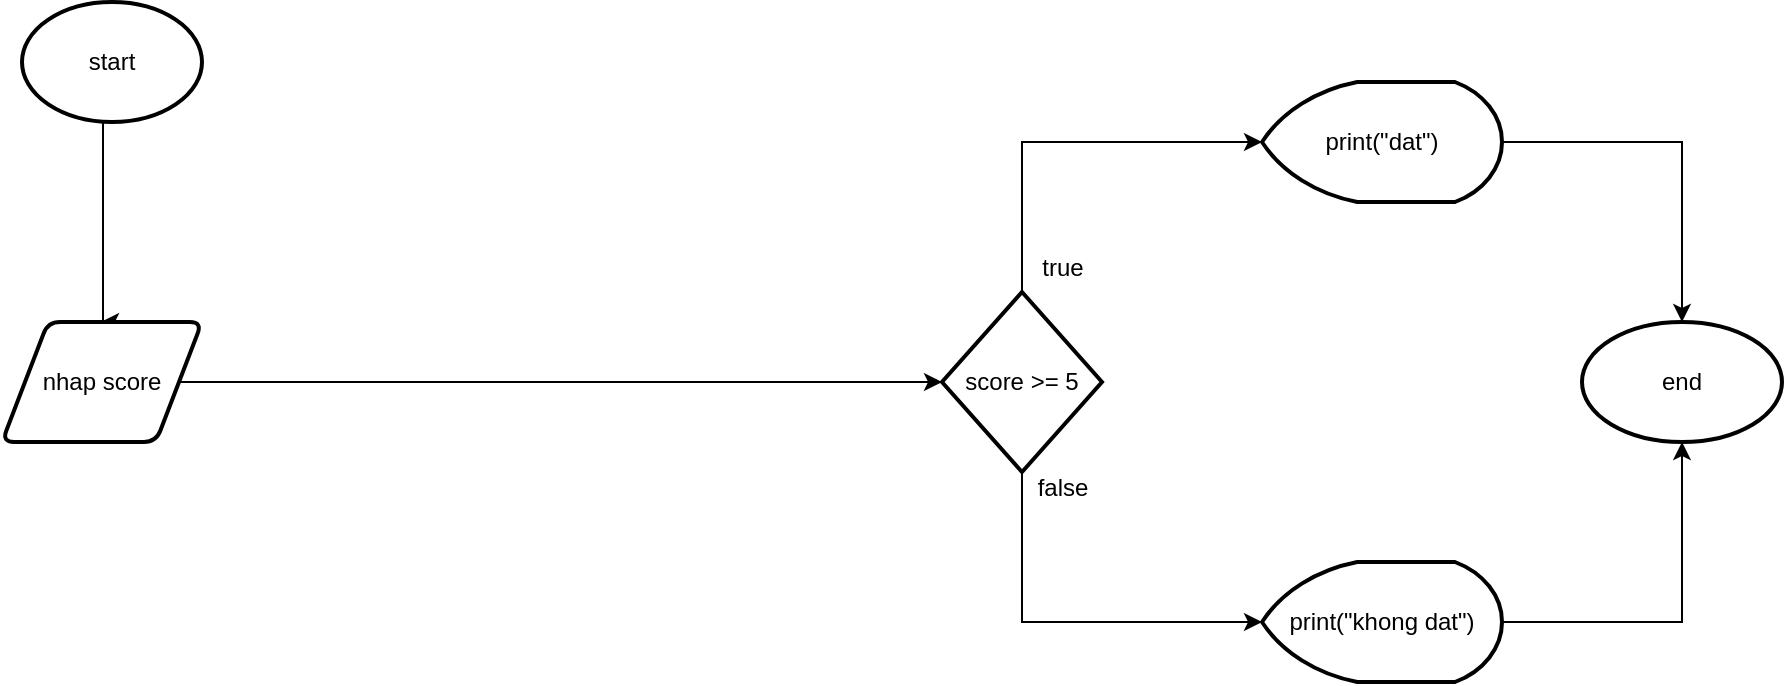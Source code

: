 <mxfile version="25.0.3">
  <diagram name="Page-1" id="Ahvj-KUhxiy1WL4kMb61">
    <mxGraphModel dx="1900" dy="557" grid="1" gridSize="10" guides="1" tooltips="1" connect="1" arrows="1" fold="1" page="1" pageScale="1" pageWidth="850" pageHeight="1100" math="0" shadow="0">
      <root>
        <mxCell id="0" />
        <mxCell id="1" parent="0" />
        <mxCell id="vp7hJT5uXaNSQCqPX213-2" style="edgeStyle=orthogonalEdgeStyle;rounded=0;orthogonalLoop=1;jettySize=auto;html=1;" parent="1" edge="1">
          <mxGeometry relative="1" as="geometry">
            <mxPoint x="-100.5" y="330" as="targetPoint" />
            <mxPoint x="-100.5" y="220" as="sourcePoint" />
            <Array as="points">
              <mxPoint x="-100.5" y="220" />
              <mxPoint x="-99.5" y="220" />
            </Array>
          </mxGeometry>
        </mxCell>
        <mxCell id="vp7hJT5uXaNSQCqPX213-1" value="start" style="strokeWidth=2;html=1;shape=mxgraph.flowchart.start_1;whiteSpace=wrap;" parent="1" vertex="1">
          <mxGeometry x="-140" y="170" width="90" height="60" as="geometry" />
        </mxCell>
        <mxCell id="vp7hJT5uXaNSQCqPX213-4" style="edgeStyle=orthogonalEdgeStyle;rounded=0;orthogonalLoop=1;jettySize=auto;html=1;" parent="1" source="vp7hJT5uXaNSQCqPX213-3" edge="1">
          <mxGeometry relative="1" as="geometry">
            <mxPoint x="320" y="360" as="targetPoint" />
          </mxGeometry>
        </mxCell>
        <mxCell id="vp7hJT5uXaNSQCqPX213-3" value="nhap score" style="shape=parallelogram;html=1;strokeWidth=2;perimeter=parallelogramPerimeter;whiteSpace=wrap;rounded=1;arcSize=12;size=0.23;" parent="1" vertex="1">
          <mxGeometry x="-150" y="330" width="100" height="60" as="geometry" />
        </mxCell>
        <mxCell id="vp7hJT5uXaNSQCqPX213-6" style="edgeStyle=orthogonalEdgeStyle;rounded=0;orthogonalLoop=1;jettySize=auto;html=1;exitX=0.5;exitY=0;exitDx=0;exitDy=0;exitPerimeter=0;" parent="1" edge="1" source="vp7hJT5uXaNSQCqPX213-5">
          <mxGeometry relative="1" as="geometry">
            <mxPoint x="480" y="240" as="targetPoint" />
            <mxPoint x="360" y="305" as="sourcePoint" />
            <Array as="points">
              <mxPoint x="360" y="240" />
            </Array>
          </mxGeometry>
        </mxCell>
        <mxCell id="vp7hJT5uXaNSQCqPX213-9" style="edgeStyle=orthogonalEdgeStyle;rounded=0;orthogonalLoop=1;jettySize=auto;html=1;" parent="1" source="vp7hJT5uXaNSQCqPX213-5" edge="1">
          <mxGeometry relative="1" as="geometry">
            <mxPoint x="480" y="480" as="targetPoint" />
            <Array as="points">
              <mxPoint x="360" y="480" />
            </Array>
          </mxGeometry>
        </mxCell>
        <mxCell id="vp7hJT5uXaNSQCqPX213-5" value="score &amp;gt;= 5" style="strokeWidth=2;html=1;shape=mxgraph.flowchart.decision;whiteSpace=wrap;" parent="1" vertex="1">
          <mxGeometry x="320" y="315" width="80" height="90" as="geometry" />
        </mxCell>
        <mxCell id="vp7hJT5uXaNSQCqPX213-7" style="edgeStyle=orthogonalEdgeStyle;rounded=0;orthogonalLoop=1;jettySize=auto;html=1;exitX=0.5;exitY=1;exitDx=0;exitDy=0;exitPerimeter=0;" parent="1" source="vp7hJT5uXaNSQCqPX213-5" target="vp7hJT5uXaNSQCqPX213-5" edge="1">
          <mxGeometry relative="1" as="geometry" />
        </mxCell>
        <mxCell id="vp7hJT5uXaNSQCqPX213-8" value="true" style="text;html=1;align=center;verticalAlign=middle;resizable=0;points=[];autosize=1;strokeColor=none;fillColor=none;" parent="1" vertex="1">
          <mxGeometry x="360" y="288" width="40" height="30" as="geometry" />
        </mxCell>
        <mxCell id="vp7hJT5uXaNSQCqPX213-10" value="false" style="text;html=1;align=center;verticalAlign=middle;resizable=0;points=[];autosize=1;strokeColor=none;fillColor=none;" parent="1" vertex="1">
          <mxGeometry x="355" y="398" width="50" height="30" as="geometry" />
        </mxCell>
        <mxCell id="vp7hJT5uXaNSQCqPX213-11" value="print(&quot;dat&quot;)" style="strokeWidth=2;html=1;shape=mxgraph.flowchart.display;whiteSpace=wrap;" parent="1" vertex="1">
          <mxGeometry x="480" y="210" width="120" height="60" as="geometry" />
        </mxCell>
        <mxCell id="vp7hJT5uXaNSQCqPX213-12" value="print(&quot;khong dat&quot;)" style="strokeWidth=2;html=1;shape=mxgraph.flowchart.display;whiteSpace=wrap;" parent="1" vertex="1">
          <mxGeometry x="480" y="450" width="120" height="60" as="geometry" />
        </mxCell>
        <mxCell id="vp7hJT5uXaNSQCqPX213-14" value="end" style="strokeWidth=2;html=1;shape=mxgraph.flowchart.start_1;whiteSpace=wrap;" parent="1" vertex="1">
          <mxGeometry x="640" y="330" width="100" height="60" as="geometry" />
        </mxCell>
        <mxCell id="vp7hJT5uXaNSQCqPX213-15" style="edgeStyle=orthogonalEdgeStyle;rounded=0;orthogonalLoop=1;jettySize=auto;html=1;entryX=0.5;entryY=0;entryDx=0;entryDy=0;entryPerimeter=0;" parent="1" source="vp7hJT5uXaNSQCqPX213-11" target="vp7hJT5uXaNSQCqPX213-14" edge="1">
          <mxGeometry relative="1" as="geometry" />
        </mxCell>
        <mxCell id="vp7hJT5uXaNSQCqPX213-16" style="edgeStyle=orthogonalEdgeStyle;rounded=0;orthogonalLoop=1;jettySize=auto;html=1;entryX=0.5;entryY=1;entryDx=0;entryDy=0;entryPerimeter=0;" parent="1" source="vp7hJT5uXaNSQCqPX213-12" target="vp7hJT5uXaNSQCqPX213-14" edge="1">
          <mxGeometry relative="1" as="geometry" />
        </mxCell>
      </root>
    </mxGraphModel>
  </diagram>
</mxfile>
